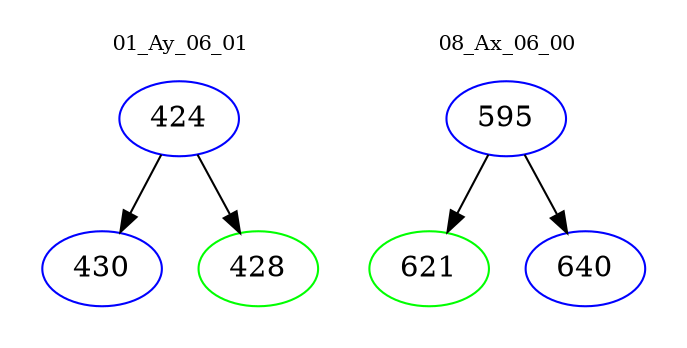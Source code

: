 digraph{
subgraph cluster_0 {
color = white
label = "01_Ay_06_01";
fontsize=10;
T0_424 [label="424", color="blue"]
T0_424 -> T0_430 [color="black"]
T0_430 [label="430", color="blue"]
T0_424 -> T0_428 [color="black"]
T0_428 [label="428", color="green"]
}
subgraph cluster_1 {
color = white
label = "08_Ax_06_00";
fontsize=10;
T1_595 [label="595", color="blue"]
T1_595 -> T1_621 [color="black"]
T1_621 [label="621", color="green"]
T1_595 -> T1_640 [color="black"]
T1_640 [label="640", color="blue"]
}
}
